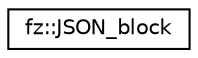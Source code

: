 digraph "Graphical Class Hierarchy"
{
 // LATEX_PDF_SIZE
  edge [fontname="Helvetica",fontsize="10",labelfontname="Helvetica",labelfontsize="10"];
  node [fontname="Helvetica",fontsize="10",shape=record];
  rankdir="LR";
  Node0 [label="fz::JSON_block",height=0.2,width=0.4,color="black", fillcolor="white", style="filled",URL="$structfz_1_1JSON__block.html",tooltip=" "];
}
